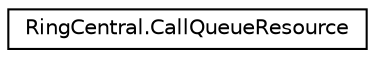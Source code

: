 digraph "Graphical Class Hierarchy"
{
 // LATEX_PDF_SIZE
  edge [fontname="Helvetica",fontsize="10",labelfontname="Helvetica",labelfontsize="10"];
  node [fontname="Helvetica",fontsize="10",shape=record];
  rankdir="LR";
  Node0 [label="RingCentral.CallQueueResource",height=0.2,width=0.4,color="black", fillcolor="white", style="filled",URL="$classRingCentral_1_1CallQueueResource.html",tooltip=" "];
}
